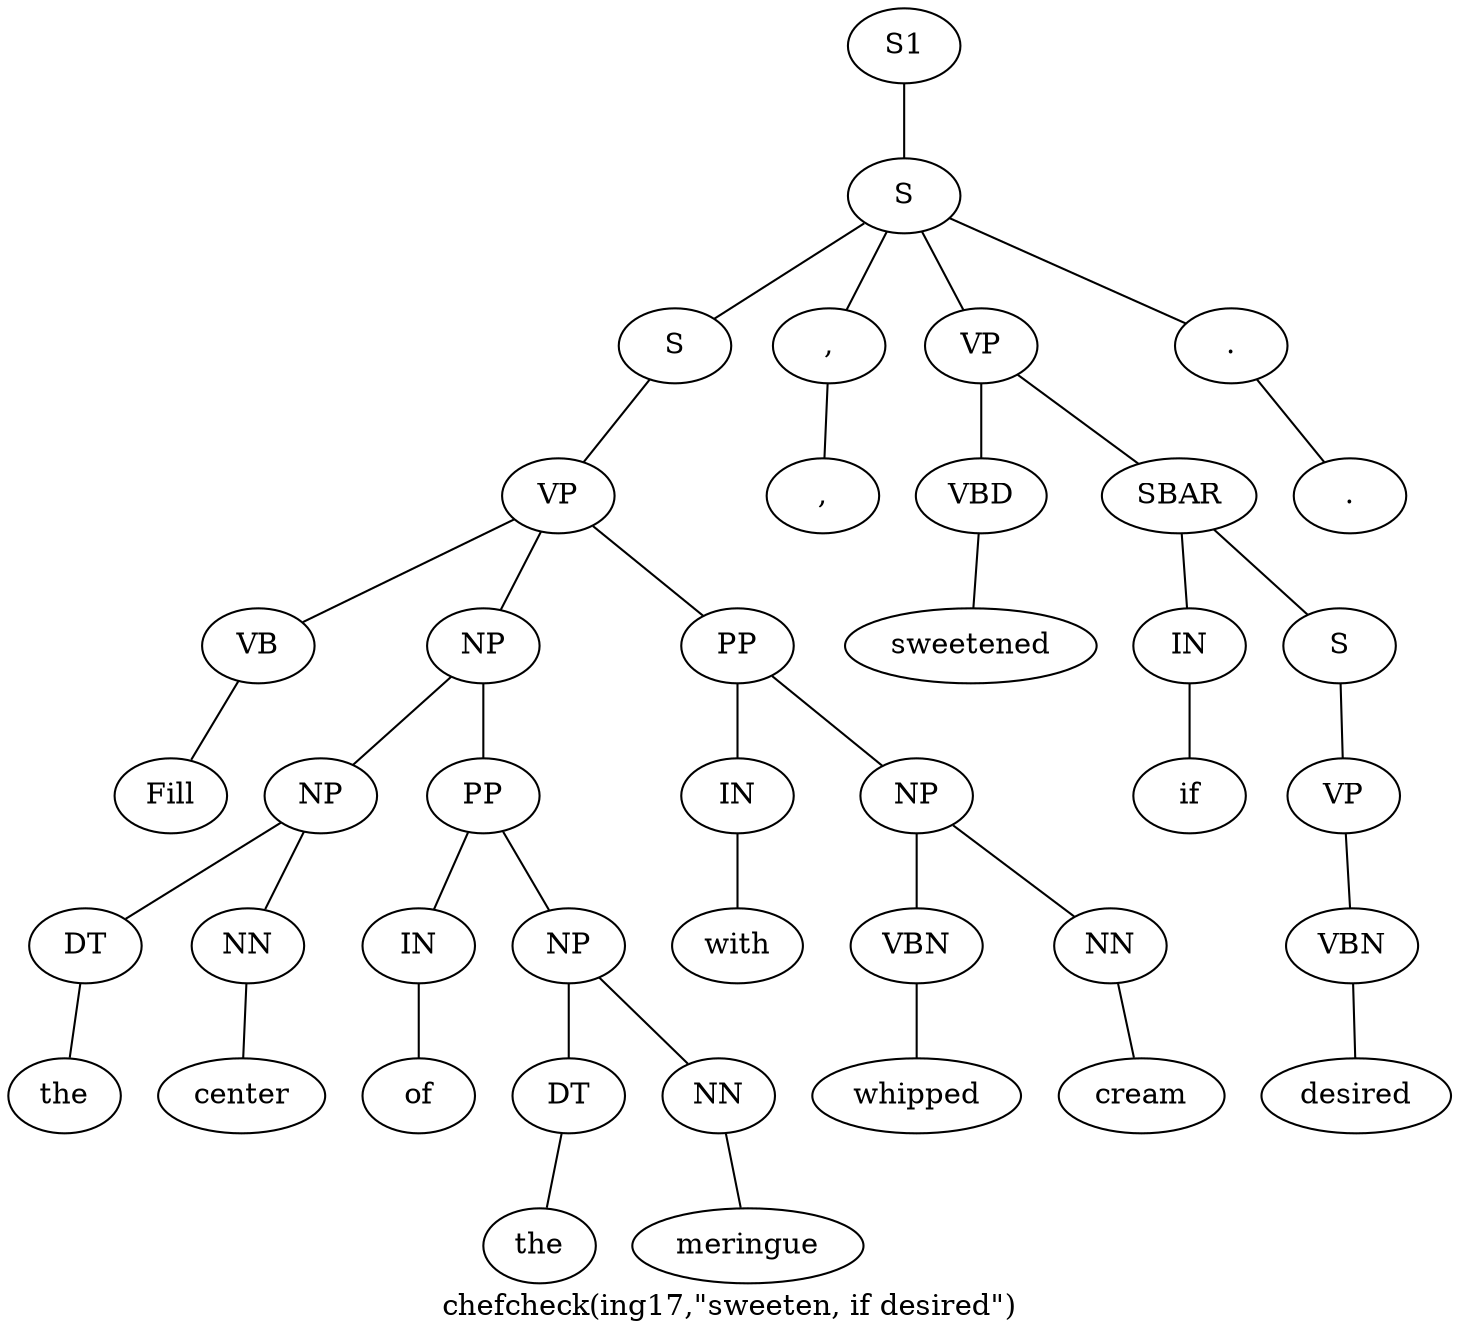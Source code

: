 graph SyntaxGraph {
	label = "chefcheck(ing17,\"sweeten, if desired\")";
	Node0 [label="S1"];
	Node1 [label="S"];
	Node2 [label="S"];
	Node3 [label="VP"];
	Node4 [label="VB"];
	Node5 [label="Fill"];
	Node6 [label="NP"];
	Node7 [label="NP"];
	Node8 [label="DT"];
	Node9 [label="the"];
	Node10 [label="NN"];
	Node11 [label="center"];
	Node12 [label="PP"];
	Node13 [label="IN"];
	Node14 [label="of"];
	Node15 [label="NP"];
	Node16 [label="DT"];
	Node17 [label="the"];
	Node18 [label="NN"];
	Node19 [label="meringue"];
	Node20 [label="PP"];
	Node21 [label="IN"];
	Node22 [label="with"];
	Node23 [label="NP"];
	Node24 [label="VBN"];
	Node25 [label="whipped"];
	Node26 [label="NN"];
	Node27 [label="cream"];
	Node28 [label=","];
	Node29 [label=","];
	Node30 [label="VP"];
	Node31 [label="VBD"];
	Node32 [label="sweetened"];
	Node33 [label="SBAR"];
	Node34 [label="IN"];
	Node35 [label="if"];
	Node36 [label="S"];
	Node37 [label="VP"];
	Node38 [label="VBN"];
	Node39 [label="desired"];
	Node40 [label="."];
	Node41 [label="."];

	Node0 -- Node1;
	Node1 -- Node2;
	Node1 -- Node28;
	Node1 -- Node30;
	Node1 -- Node40;
	Node2 -- Node3;
	Node3 -- Node4;
	Node3 -- Node6;
	Node3 -- Node20;
	Node4 -- Node5;
	Node6 -- Node7;
	Node6 -- Node12;
	Node7 -- Node8;
	Node7 -- Node10;
	Node8 -- Node9;
	Node10 -- Node11;
	Node12 -- Node13;
	Node12 -- Node15;
	Node13 -- Node14;
	Node15 -- Node16;
	Node15 -- Node18;
	Node16 -- Node17;
	Node18 -- Node19;
	Node20 -- Node21;
	Node20 -- Node23;
	Node21 -- Node22;
	Node23 -- Node24;
	Node23 -- Node26;
	Node24 -- Node25;
	Node26 -- Node27;
	Node28 -- Node29;
	Node30 -- Node31;
	Node30 -- Node33;
	Node31 -- Node32;
	Node33 -- Node34;
	Node33 -- Node36;
	Node34 -- Node35;
	Node36 -- Node37;
	Node37 -- Node38;
	Node38 -- Node39;
	Node40 -- Node41;
}
